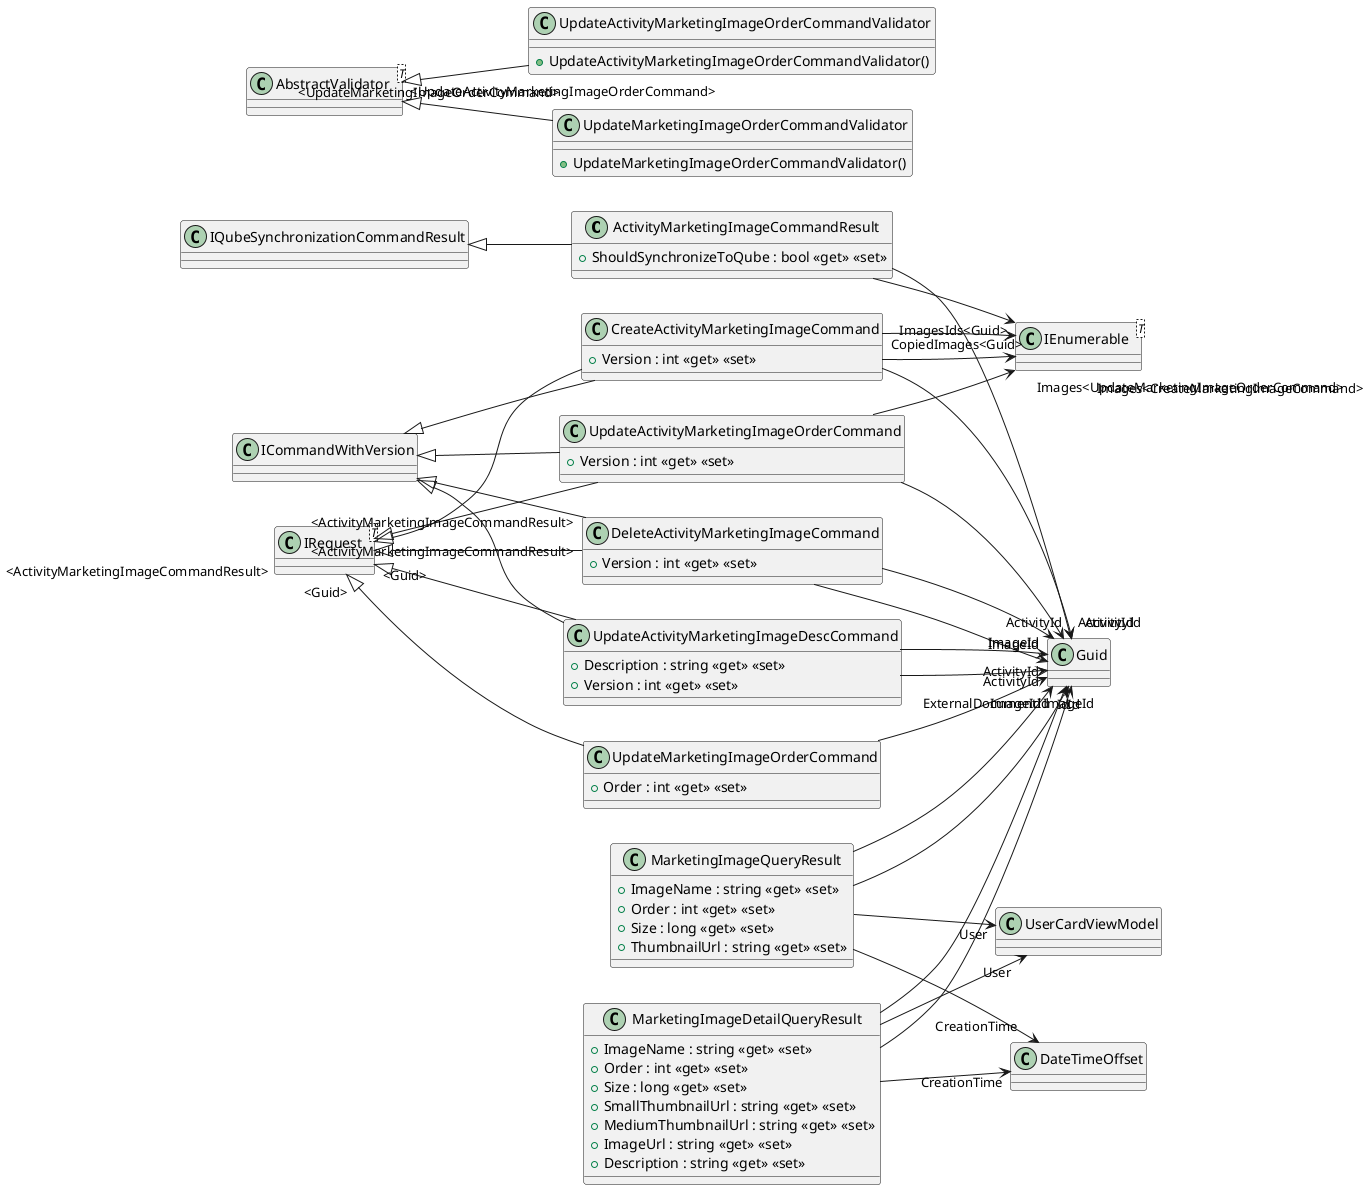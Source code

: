 @startuml Activity Image Commands


Left To Right Direction

class ActivityMarketingImageCommandResult {
    + ShouldSynchronizeToQube : bool <<get>> <<set>>
}
class "IEnumerable"<T> {
}
IQubeSynchronizationCommandResult <|-- ActivityMarketingImageCommandResult
ActivityMarketingImageCommandResult --> "ActivityId" Guid
ActivityMarketingImageCommandResult --> "ImagesIds<Guid>" "IEnumerable"

class CreateActivityMarketingImageCommand {
    + Version : int <<get>> <<set>>
}
class "IRequest"<T> {
}
class "IEnumerable"<T> {
}
"IRequest" "<ActivityMarketingImageCommandResult>" <|-- CreateActivityMarketingImageCommand
ICommandWithVersion <|-- CreateActivityMarketingImageCommand
CreateActivityMarketingImageCommand --> "ActivityId" Guid
CreateActivityMarketingImageCommand --> "Images<CreateMarketingImageCommand>" "IEnumerable"
CreateActivityMarketingImageCommand --> "CopiedImages<Guid>" "IEnumerable"

class DeleteActivityMarketingImageCommand {
    + Version : int <<get>> <<set>>
}
class "IRequest"<T> {
}
"IRequest" "<ActivityMarketingImageCommandResult>" <|-- DeleteActivityMarketingImageCommand
ICommandWithVersion <|-- DeleteActivityMarketingImageCommand
DeleteActivityMarketingImageCommand --> "ActivityId" Guid
DeleteActivityMarketingImageCommand --> "ImageId" Guid

class UpdateActivityMarketingImageOrderCommandValidator {
    + UpdateActivityMarketingImageOrderCommandValidator()
}
class "AbstractValidator"<T> {
}
"AbstractValidator" "<UpdateActivityMarketingImageOrderCommand>" <|-- UpdateActivityMarketingImageOrderCommandValidator

class UpdateActivityMarketingImageOrderCommand {
    + Version : int <<get>> <<set>>
}
class "IRequest"<T> {
}
class "IEnumerable"<T> {
}
"IRequest" "<ActivityMarketingImageCommandResult>" <|-- UpdateActivityMarketingImageOrderCommand
ICommandWithVersion <|-- UpdateActivityMarketingImageOrderCommand
UpdateActivityMarketingImageOrderCommand --> "ActivityId" Guid
UpdateActivityMarketingImageOrderCommand --> "Images<UpdateMarketingImageOrderCommand>" "IEnumerable"

class UpdateActivityMarketingImageDescCommand {
    + Description : string <<get>> <<set>>
    + Version : int <<get>> <<set>>
}
class "IRequest"<T> {
}
"IRequest" "<Guid>" <|-- UpdateActivityMarketingImageDescCommand
ICommandWithVersion <|-- UpdateActivityMarketingImageDescCommand
UpdateActivityMarketingImageDescCommand --> "ActivityId" Guid
UpdateActivityMarketingImageDescCommand --> "ImageId" Guid

class UpdateMarketingImageOrderCommandValidator {
    + UpdateMarketingImageOrderCommandValidator()
}
class "AbstractValidator"<T> {
}
"AbstractValidator" "<UpdateMarketingImageOrderCommand>" <|-- UpdateMarketingImageOrderCommandValidator
class UpdateMarketingImageOrderCommand {
    + Order : int <<get>> <<set>>
}
class "IRequest"<T> {
}
"IRequest" "<Guid>" <|-- UpdateMarketingImageOrderCommand
UpdateMarketingImageOrderCommand --> "ImageId" Guid


class MarketingImageDetailQueryResult {
    + ImageName : string <<get>> <<set>>
    + Order : int <<get>> <<set>>
    + Size : long <<get>> <<set>>
    + SmallThumbnailUrl : string <<get>> <<set>>
    + MediumThumbnailUrl : string <<get>> <<set>>
    + ImageUrl : string <<get>> <<set>>
    + Description : string <<get>> <<set>>
}
MarketingImageDetailQueryResult --> "Id" Guid
MarketingImageDetailQueryResult --> "ExternalDocumentId" Guid
MarketingImageDetailQueryResult --> "CreationTime" DateTimeOffset
MarketingImageDetailQueryResult --> "User" UserCardViewModel

class MarketingImageQueryResult {
    + ImageName : string <<get>> <<set>>
    + Order : int <<get>> <<set>>
    + Size : long <<get>> <<set>>
    + ThumbnailUrl : string <<get>> <<set>>
}
MarketingImageQueryResult --> "Id" Guid
MarketingImageQueryResult --> "ImageId" Guid
MarketingImageQueryResult --> "CreationTime" DateTimeOffset
MarketingImageQueryResult --> "User" UserCardViewModel

'Package KnightFrank.Antares
'class ActivitiesController

'Package KnightFrank.Antares.Domain
'class ActivityMarketingImageDetailQueryHandler
'class ActivityMapperProfile
'class MarketingImageDetailQueryResult

@enduml